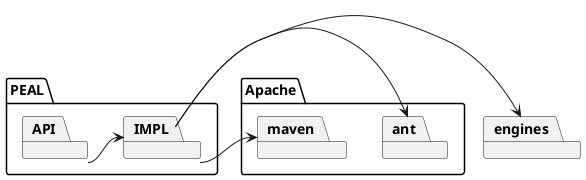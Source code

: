 @startuml
package Apache {
	package ant
	package maven
}
package engines

package PEAL {
	package IMPL
	package API

	API -> IMPL
	IMPL -> ant
	IMPL -> maven
	IMPL -> engines
}


hide empty members
hide empty methods
hide circle

skinparam monochrome true
skinparam shadowing false
skinparam packageStyle rect
@enduml
